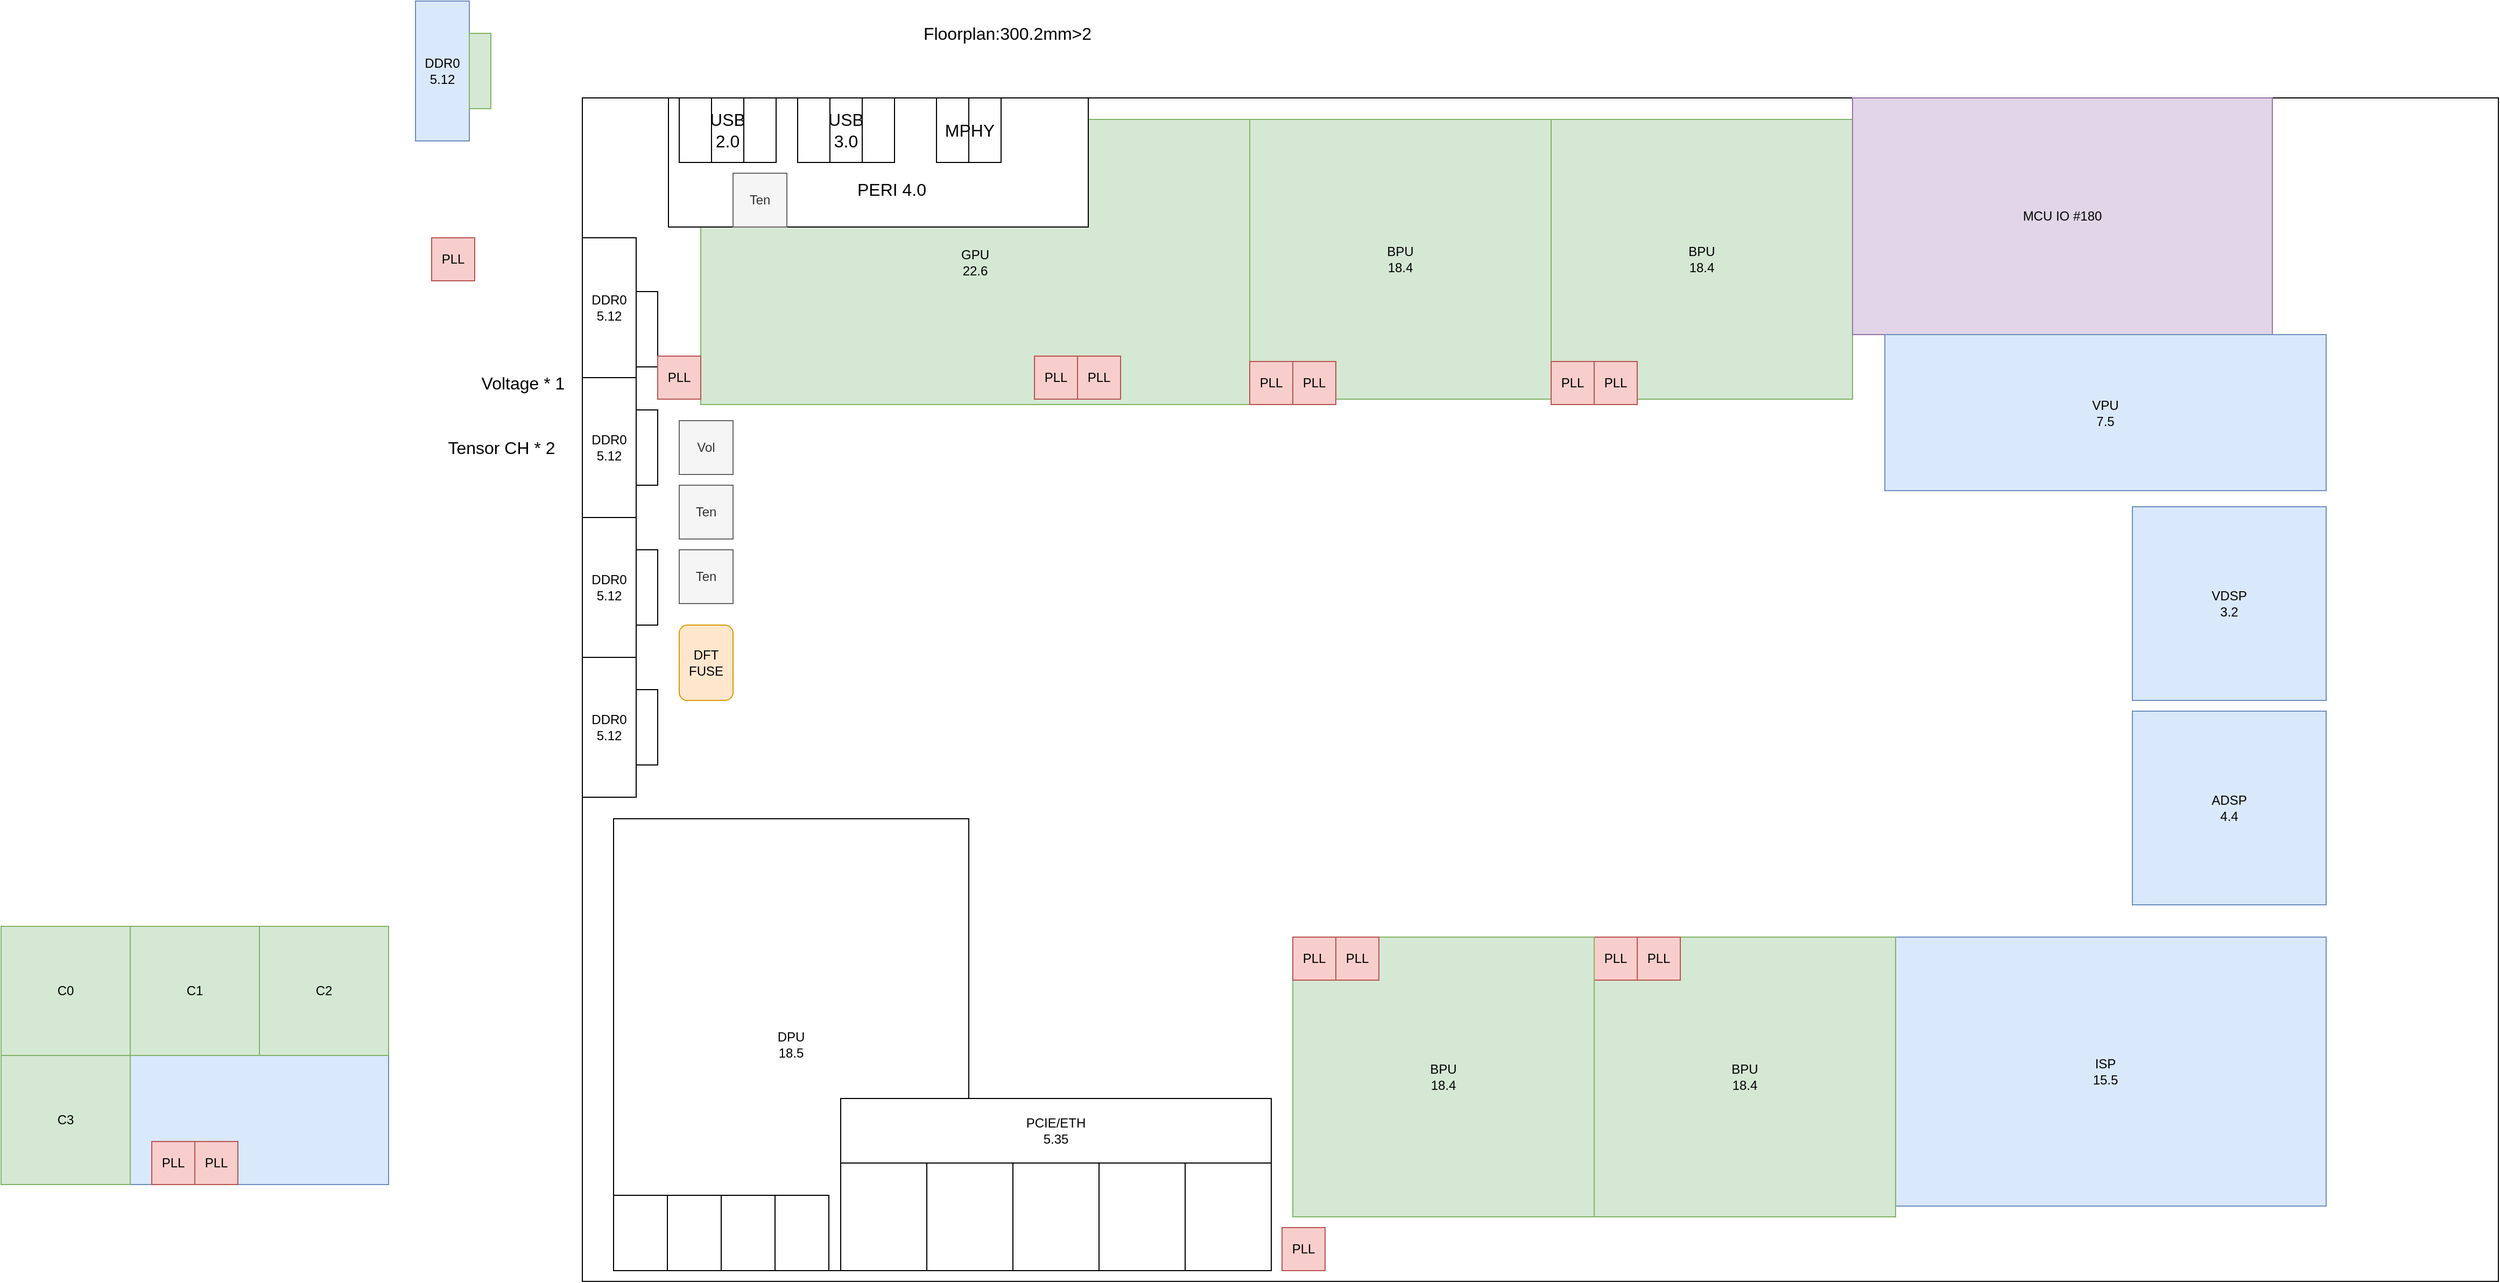 <mxfile version="24.3.0" type="github">
  <diagram name="第 1 页" id="jzE36-Lyo3FbMxssoEzt">
    <mxGraphModel dx="2337" dy="829" grid="1" gridSize="10" guides="1" tooltips="1" connect="1" arrows="1" fold="1" page="1" pageScale="1" pageWidth="827" pageHeight="1169" math="0" shadow="0">
      <root>
        <mxCell id="0" />
        <mxCell id="1" parent="0" />
        <mxCell id="yMf_5TeQI9ooikyt38Ds-1" value="" style="rounded=0;whiteSpace=wrap;html=1;" vertex="1" parent="1">
          <mxGeometry x="90" y="90" width="1780" height="1100" as="geometry" />
        </mxCell>
        <mxCell id="yMf_5TeQI9ooikyt38Ds-2" value="Floorplan:300.2mm&amp;gt;2" style="text;html=1;align=center;verticalAlign=middle;whiteSpace=wrap;rounded=0;fontSize=16;" vertex="1" parent="1">
          <mxGeometry x="390" y="10" width="190" height="40" as="geometry" />
        </mxCell>
        <mxCell id="yMf_5TeQI9ooikyt38Ds-3" value="DDR0&lt;div&gt;5.12&lt;/div&gt;" style="rounded=0;whiteSpace=wrap;html=1;" vertex="1" parent="1">
          <mxGeometry x="90" y="220" width="50" height="130" as="geometry" />
        </mxCell>
        <mxCell id="yMf_5TeQI9ooikyt38Ds-4" value="DDR0&lt;div&gt;5.12&lt;/div&gt;" style="rounded=0;whiteSpace=wrap;html=1;" vertex="1" parent="1">
          <mxGeometry x="90" y="350" width="50" height="130" as="geometry" />
        </mxCell>
        <mxCell id="yMf_5TeQI9ooikyt38Ds-5" value="DDR0&lt;div&gt;5.12&lt;/div&gt;" style="rounded=0;whiteSpace=wrap;html=1;" vertex="1" parent="1">
          <mxGeometry x="90" y="480" width="50" height="130" as="geometry" />
        </mxCell>
        <mxCell id="yMf_5TeQI9ooikyt38Ds-6" value="DDR0&lt;div&gt;5.12&lt;/div&gt;" style="rounded=0;whiteSpace=wrap;html=1;" vertex="1" parent="1">
          <mxGeometry x="90" y="610" width="50" height="130" as="geometry" />
        </mxCell>
        <mxCell id="yMf_5TeQI9ooikyt38Ds-7" value="Vol" style="whiteSpace=wrap;html=1;aspect=fixed;fillColor=#f5f5f5;fontColor=#333333;strokeColor=#666666;" vertex="1" parent="1">
          <mxGeometry x="180" y="390" width="50" height="50" as="geometry" />
        </mxCell>
        <mxCell id="yMf_5TeQI9ooikyt38Ds-8" value="Ten" style="whiteSpace=wrap;html=1;aspect=fixed;fillColor=#f5f5f5;fontColor=#333333;strokeColor=#666666;" vertex="1" parent="1">
          <mxGeometry x="180" y="450" width="50" height="50" as="geometry" />
        </mxCell>
        <mxCell id="yMf_5TeQI9ooikyt38Ds-9" value="Ten" style="whiteSpace=wrap;html=1;aspect=fixed;fillColor=#f5f5f5;fontColor=#333333;strokeColor=#666666;" vertex="1" parent="1">
          <mxGeometry x="180" y="510" width="50" height="50" as="geometry" />
        </mxCell>
        <mxCell id="yMf_5TeQI9ooikyt38Ds-10" value="Voltage * 1" style="text;html=1;align=center;verticalAlign=middle;whiteSpace=wrap;rounded=0;fontSize=16;" vertex="1" parent="1">
          <mxGeometry x="-10" y="340" width="90" height="30" as="geometry" />
        </mxCell>
        <mxCell id="yMf_5TeQI9ooikyt38Ds-11" value="Tensor CH * 2" style="text;html=1;align=center;verticalAlign=middle;whiteSpace=wrap;rounded=0;fontSize=16;" vertex="1" parent="1">
          <mxGeometry x="-50" y="400" width="130" height="30" as="geometry" />
        </mxCell>
        <mxCell id="yMf_5TeQI9ooikyt38Ds-12" value="DFT&lt;div&gt;FUSE&lt;/div&gt;" style="rounded=1;whiteSpace=wrap;html=1;fillColor=#ffe6cc;strokeColor=#d79b00;" vertex="1" parent="1">
          <mxGeometry x="180" y="580" width="50" height="70" as="geometry" />
        </mxCell>
        <mxCell id="yMf_5TeQI9ooikyt38Ds-13" value="" style="rounded=0;whiteSpace=wrap;html=1;" vertex="1" parent="1">
          <mxGeometry x="140" y="380" width="20" height="70" as="geometry" />
        </mxCell>
        <mxCell id="yMf_5TeQI9ooikyt38Ds-14" value="" style="rounded=0;whiteSpace=wrap;html=1;" vertex="1" parent="1">
          <mxGeometry x="140" y="270" width="20" height="70" as="geometry" />
        </mxCell>
        <mxCell id="yMf_5TeQI9ooikyt38Ds-15" value="" style="rounded=0;whiteSpace=wrap;html=1;" vertex="1" parent="1">
          <mxGeometry x="140" y="510" width="20" height="70" as="geometry" />
        </mxCell>
        <mxCell id="yMf_5TeQI9ooikyt38Ds-16" value="" style="rounded=0;whiteSpace=wrap;html=1;" vertex="1" parent="1">
          <mxGeometry x="140" y="640" width="20" height="70" as="geometry" />
        </mxCell>
        <mxCell id="yMf_5TeQI9ooikyt38Ds-17" value="PLL" style="whiteSpace=wrap;html=1;aspect=fixed;fillColor=#f8cecc;strokeColor=#b85450;" vertex="1" parent="1">
          <mxGeometry x="-50" y="220" width="40" height="40" as="geometry" />
        </mxCell>
        <mxCell id="yMf_5TeQI9ooikyt38Ds-19" value="DDR0&lt;div&gt;5.12&lt;/div&gt;" style="rounded=0;whiteSpace=wrap;html=1;fillColor=#dae8fc;strokeColor=#6c8ebf;" vertex="1" parent="1">
          <mxGeometry x="-65" width="50" height="130" as="geometry" />
        </mxCell>
        <mxCell id="yMf_5TeQI9ooikyt38Ds-20" value="" style="rounded=0;whiteSpace=wrap;html=1;fillColor=#d5e8d4;strokeColor=#82b366;" vertex="1" parent="1">
          <mxGeometry x="-15" y="30" width="20" height="70" as="geometry" />
        </mxCell>
        <mxCell id="yMf_5TeQI9ooikyt38Ds-35" value="GPU&lt;div&gt;22.6&lt;/div&gt;" style="rounded=0;whiteSpace=wrap;html=1;fillColor=#d5e8d4;strokeColor=#82b366;" vertex="1" parent="1">
          <mxGeometry x="200" y="110" width="510" height="265" as="geometry" />
        </mxCell>
        <mxCell id="yMf_5TeQI9ooikyt38Ds-18" value="" style="rounded=0;whiteSpace=wrap;html=1;" vertex="1" parent="1">
          <mxGeometry x="170" y="90" width="390" height="120" as="geometry" />
        </mxCell>
        <mxCell id="yMf_5TeQI9ooikyt38Ds-21" value="" style="rounded=0;whiteSpace=wrap;html=1;" vertex="1" parent="1">
          <mxGeometry x="180" y="90" width="30" height="60" as="geometry" />
        </mxCell>
        <mxCell id="yMf_5TeQI9ooikyt38Ds-22" value="" style="rounded=0;whiteSpace=wrap;html=1;" vertex="1" parent="1">
          <mxGeometry x="210" y="90" width="30" height="60" as="geometry" />
        </mxCell>
        <mxCell id="yMf_5TeQI9ooikyt38Ds-23" value="" style="rounded=0;whiteSpace=wrap;html=1;" vertex="1" parent="1">
          <mxGeometry x="240" y="90" width="30" height="60" as="geometry" />
        </mxCell>
        <mxCell id="yMf_5TeQI9ooikyt38Ds-24" value="" style="rounded=0;whiteSpace=wrap;html=1;" vertex="1" parent="1">
          <mxGeometry x="290" y="90" width="30" height="60" as="geometry" />
        </mxCell>
        <mxCell id="yMf_5TeQI9ooikyt38Ds-25" value="" style="rounded=0;whiteSpace=wrap;html=1;" vertex="1" parent="1">
          <mxGeometry x="320" y="90" width="30" height="60" as="geometry" />
        </mxCell>
        <mxCell id="yMf_5TeQI9ooikyt38Ds-26" value="" style="rounded=0;whiteSpace=wrap;html=1;" vertex="1" parent="1">
          <mxGeometry x="350" y="90" width="30" height="60" as="geometry" />
        </mxCell>
        <mxCell id="yMf_5TeQI9ooikyt38Ds-27" value="USB 2.0" style="text;html=1;align=center;verticalAlign=middle;whiteSpace=wrap;rounded=0;fontSize=16;" vertex="1" parent="1">
          <mxGeometry x="195" y="105" width="60" height="30" as="geometry" />
        </mxCell>
        <mxCell id="yMf_5TeQI9ooikyt38Ds-28" value="USB 3.0" style="text;html=1;align=center;verticalAlign=middle;whiteSpace=wrap;rounded=0;fontSize=16;" vertex="1" parent="1">
          <mxGeometry x="305" y="105" width="60" height="30" as="geometry" />
        </mxCell>
        <mxCell id="yMf_5TeQI9ooikyt38Ds-29" value="" style="rounded=0;whiteSpace=wrap;html=1;" vertex="1" parent="1">
          <mxGeometry x="419" y="90" width="30" height="60" as="geometry" />
        </mxCell>
        <mxCell id="yMf_5TeQI9ooikyt38Ds-30" value="" style="rounded=0;whiteSpace=wrap;html=1;" vertex="1" parent="1">
          <mxGeometry x="449" y="90" width="30" height="60" as="geometry" />
        </mxCell>
        <mxCell id="yMf_5TeQI9ooikyt38Ds-32" value="MPHY" style="text;html=1;align=center;verticalAlign=middle;whiteSpace=wrap;rounded=0;fontSize=16;" vertex="1" parent="1">
          <mxGeometry x="420" y="105" width="60" height="30" as="geometry" />
        </mxCell>
        <mxCell id="yMf_5TeQI9ooikyt38Ds-33" value="Ten" style="whiteSpace=wrap;html=1;aspect=fixed;fillColor=#f5f5f5;fontColor=#333333;strokeColor=#666666;" vertex="1" parent="1">
          <mxGeometry x="230" y="160" width="50" height="50" as="geometry" />
        </mxCell>
        <mxCell id="yMf_5TeQI9ooikyt38Ds-34" value="PERI 4.0" style="text;html=1;align=center;verticalAlign=middle;whiteSpace=wrap;rounded=0;fontSize=16;" vertex="1" parent="1">
          <mxGeometry x="320" y="160" width="115" height="30" as="geometry" />
        </mxCell>
        <mxCell id="yMf_5TeQI9ooikyt38Ds-36" value="BPU&lt;div&gt;18.4&lt;/div&gt;" style="rounded=0;whiteSpace=wrap;html=1;fillColor=#d5e8d4;strokeColor=#82b366;" vertex="1" parent="1">
          <mxGeometry x="710" y="110" width="280" height="260" as="geometry" />
        </mxCell>
        <mxCell id="yMf_5TeQI9ooikyt38Ds-37" value="PLL" style="whiteSpace=wrap;html=1;aspect=fixed;fillColor=#f8cecc;strokeColor=#b85450;" vertex="1" parent="1">
          <mxGeometry x="160" y="330" width="40" height="40" as="geometry" />
        </mxCell>
        <mxCell id="yMf_5TeQI9ooikyt38Ds-38" value="PLL" style="whiteSpace=wrap;html=1;aspect=fixed;fillColor=#f8cecc;strokeColor=#b85450;" vertex="1" parent="1">
          <mxGeometry x="510" y="330" width="40" height="40" as="geometry" />
        </mxCell>
        <mxCell id="yMf_5TeQI9ooikyt38Ds-39" value="PLL" style="whiteSpace=wrap;html=1;aspect=fixed;fillColor=#f8cecc;strokeColor=#b85450;" vertex="1" parent="1">
          <mxGeometry x="550" y="330" width="40" height="40" as="geometry" />
        </mxCell>
        <mxCell id="yMf_5TeQI9ooikyt38Ds-40" value="PLL" style="whiteSpace=wrap;html=1;aspect=fixed;fillColor=#f8cecc;strokeColor=#b85450;" vertex="1" parent="1">
          <mxGeometry x="710" y="335" width="40" height="40" as="geometry" />
        </mxCell>
        <mxCell id="yMf_5TeQI9ooikyt38Ds-41" value="PLL" style="whiteSpace=wrap;html=1;aspect=fixed;fillColor=#f8cecc;strokeColor=#b85450;" vertex="1" parent="1">
          <mxGeometry x="750" y="335" width="40" height="40" as="geometry" />
        </mxCell>
        <mxCell id="yMf_5TeQI9ooikyt38Ds-42" value="BPU&lt;div&gt;18.4&lt;/div&gt;" style="rounded=0;whiteSpace=wrap;html=1;fillColor=#d5e8d4;strokeColor=#82b366;" vertex="1" parent="1">
          <mxGeometry x="990" y="110" width="280" height="260" as="geometry" />
        </mxCell>
        <mxCell id="yMf_5TeQI9ooikyt38Ds-43" value="PLL" style="whiteSpace=wrap;html=1;aspect=fixed;fillColor=#f8cecc;strokeColor=#b85450;" vertex="1" parent="1">
          <mxGeometry x="990" y="335" width="40" height="40" as="geometry" />
        </mxCell>
        <mxCell id="yMf_5TeQI9ooikyt38Ds-44" value="PLL" style="whiteSpace=wrap;html=1;aspect=fixed;fillColor=#f8cecc;strokeColor=#b85450;" vertex="1" parent="1">
          <mxGeometry x="1030" y="335" width="40" height="40" as="geometry" />
        </mxCell>
        <mxCell id="yMf_5TeQI9ooikyt38Ds-45" value="MCU IO #180" style="rounded=0;whiteSpace=wrap;html=1;fillColor=#e1d5e7;strokeColor=#9673a6;" vertex="1" parent="1">
          <mxGeometry x="1270" y="90" width="390" height="220" as="geometry" />
        </mxCell>
        <mxCell id="yMf_5TeQI9ooikyt38Ds-46" value="VPU&lt;div&gt;7.5&lt;/div&gt;" style="rounded=0;whiteSpace=wrap;html=1;fillColor=#dae8fc;strokeColor=#6c8ebf;" vertex="1" parent="1">
          <mxGeometry x="1300" y="310" width="410" height="145" as="geometry" />
        </mxCell>
        <mxCell id="yMf_5TeQI9ooikyt38Ds-47" value="VDSP&lt;div&gt;3.2&lt;/div&gt;" style="rounded=0;whiteSpace=wrap;html=1;fillColor=#dae8fc;strokeColor=#6c8ebf;" vertex="1" parent="1">
          <mxGeometry x="1530" y="470" width="180" height="180" as="geometry" />
        </mxCell>
        <mxCell id="yMf_5TeQI9ooikyt38Ds-48" value="ADSP&lt;div&gt;4.4&lt;/div&gt;" style="rounded=0;whiteSpace=wrap;html=1;fillColor=#dae8fc;strokeColor=#6c8ebf;" vertex="1" parent="1">
          <mxGeometry x="1530" y="660" width="180" height="180" as="geometry" />
        </mxCell>
        <mxCell id="yMf_5TeQI9ooikyt38Ds-49" value="ISP&lt;div&gt;15.5&lt;/div&gt;" style="rounded=0;whiteSpace=wrap;html=1;fillColor=#dae8fc;strokeColor=#6c8ebf;" vertex="1" parent="1">
          <mxGeometry x="1300" y="870" width="410" height="250" as="geometry" />
        </mxCell>
        <mxCell id="yMf_5TeQI9ooikyt38Ds-50" value="BPU&lt;div&gt;18.4&lt;/div&gt;" style="rounded=0;whiteSpace=wrap;html=1;fillColor=#d5e8d4;strokeColor=#82b366;" vertex="1" parent="1">
          <mxGeometry x="1030" y="870" width="280" height="260" as="geometry" />
        </mxCell>
        <mxCell id="yMf_5TeQI9ooikyt38Ds-51" value="PLL" style="whiteSpace=wrap;html=1;aspect=fixed;fillColor=#f8cecc;strokeColor=#b85450;" vertex="1" parent="1">
          <mxGeometry x="1030" y="870" width="40" height="40" as="geometry" />
        </mxCell>
        <mxCell id="yMf_5TeQI9ooikyt38Ds-52" value="PLL" style="whiteSpace=wrap;html=1;aspect=fixed;fillColor=#f8cecc;strokeColor=#b85450;" vertex="1" parent="1">
          <mxGeometry x="1070" y="870" width="40" height="40" as="geometry" />
        </mxCell>
        <mxCell id="yMf_5TeQI9ooikyt38Ds-53" value="BPU&lt;div&gt;18.4&lt;/div&gt;" style="rounded=0;whiteSpace=wrap;html=1;fillColor=#d5e8d4;strokeColor=#82b366;" vertex="1" parent="1">
          <mxGeometry x="750" y="870" width="280" height="260" as="geometry" />
        </mxCell>
        <mxCell id="yMf_5TeQI9ooikyt38Ds-54" value="PLL" style="whiteSpace=wrap;html=1;aspect=fixed;fillColor=#f8cecc;strokeColor=#b85450;" vertex="1" parent="1">
          <mxGeometry x="750" y="870" width="40" height="40" as="geometry" />
        </mxCell>
        <mxCell id="yMf_5TeQI9ooikyt38Ds-55" value="PLL" style="whiteSpace=wrap;html=1;aspect=fixed;fillColor=#f8cecc;strokeColor=#b85450;" vertex="1" parent="1">
          <mxGeometry x="790" y="870" width="40" height="40" as="geometry" />
        </mxCell>
        <mxCell id="yMf_5TeQI9ooikyt38Ds-62" value="PLL" style="whiteSpace=wrap;html=1;aspect=fixed;fillColor=#f8cecc;strokeColor=#b85450;" vertex="1" parent="1">
          <mxGeometry x="740" y="1140" width="40" height="40" as="geometry" />
        </mxCell>
        <mxCell id="yMf_5TeQI9ooikyt38Ds-63" value="DPU&lt;div&gt;18.5&lt;/div&gt;" style="rounded=0;whiteSpace=wrap;html=1;" vertex="1" parent="1">
          <mxGeometry x="119" y="760" width="330" height="420" as="geometry" />
        </mxCell>
        <mxCell id="yMf_5TeQI9ooikyt38Ds-56" value="PCIE/ETH&lt;div&gt;5.35&lt;/div&gt;" style="rounded=0;whiteSpace=wrap;html=1;" vertex="1" parent="1">
          <mxGeometry x="330" y="1020" width="400" height="60" as="geometry" />
        </mxCell>
        <mxCell id="yMf_5TeQI9ooikyt38Ds-57" value="" style="rounded=0;whiteSpace=wrap;html=1;" vertex="1" parent="1">
          <mxGeometry x="330" y="1080" width="80" height="100" as="geometry" />
        </mxCell>
        <mxCell id="yMf_5TeQI9ooikyt38Ds-58" value="" style="rounded=0;whiteSpace=wrap;html=1;" vertex="1" parent="1">
          <mxGeometry x="410" y="1080" width="80" height="100" as="geometry" />
        </mxCell>
        <mxCell id="yMf_5TeQI9ooikyt38Ds-59" value="" style="rounded=0;whiteSpace=wrap;html=1;" vertex="1" parent="1">
          <mxGeometry x="490" y="1080" width="80" height="100" as="geometry" />
        </mxCell>
        <mxCell id="yMf_5TeQI9ooikyt38Ds-60" value="" style="rounded=0;whiteSpace=wrap;html=1;" vertex="1" parent="1">
          <mxGeometry x="570" y="1080" width="80" height="100" as="geometry" />
        </mxCell>
        <mxCell id="yMf_5TeQI9ooikyt38Ds-61" value="" style="rounded=0;whiteSpace=wrap;html=1;" vertex="1" parent="1">
          <mxGeometry x="650" y="1080" width="80" height="100" as="geometry" />
        </mxCell>
        <mxCell id="yMf_5TeQI9ooikyt38Ds-64" value="" style="rounded=0;whiteSpace=wrap;html=1;" vertex="1" parent="1">
          <mxGeometry x="119" y="1110" width="50" height="70" as="geometry" />
        </mxCell>
        <mxCell id="yMf_5TeQI9ooikyt38Ds-65" value="" style="rounded=0;whiteSpace=wrap;html=1;" vertex="1" parent="1">
          <mxGeometry x="169" y="1110" width="50" height="70" as="geometry" />
        </mxCell>
        <mxCell id="yMf_5TeQI9ooikyt38Ds-66" value="" style="rounded=0;whiteSpace=wrap;html=1;" vertex="1" parent="1">
          <mxGeometry x="219" y="1110" width="50" height="70" as="geometry" />
        </mxCell>
        <mxCell id="yMf_5TeQI9ooikyt38Ds-67" value="" style="rounded=0;whiteSpace=wrap;html=1;" vertex="1" parent="1">
          <mxGeometry x="269" y="1110" width="50" height="70" as="geometry" />
        </mxCell>
        <mxCell id="yMf_5TeQI9ooikyt38Ds-68" value="" style="rounded=0;whiteSpace=wrap;html=1;fillColor=#dae8fc;strokeColor=#6c8ebf;" vertex="1" parent="1">
          <mxGeometry x="-450" y="860" width="360" height="240" as="geometry" />
        </mxCell>
        <mxCell id="yMf_5TeQI9ooikyt38Ds-70" value="C0" style="whiteSpace=wrap;html=1;aspect=fixed;fillColor=#d5e8d4;strokeColor=#82b366;" vertex="1" parent="1">
          <mxGeometry x="-450" y="860" width="120" height="120" as="geometry" />
        </mxCell>
        <mxCell id="yMf_5TeQI9ooikyt38Ds-71" value="C1" style="whiteSpace=wrap;html=1;aspect=fixed;fillColor=#d5e8d4;strokeColor=#82b366;" vertex="1" parent="1">
          <mxGeometry x="-330" y="860" width="120" height="120" as="geometry" />
        </mxCell>
        <mxCell id="yMf_5TeQI9ooikyt38Ds-72" value="C2" style="whiteSpace=wrap;html=1;aspect=fixed;fillColor=#d5e8d4;strokeColor=#82b366;" vertex="1" parent="1">
          <mxGeometry x="-210" y="860" width="120" height="120" as="geometry" />
        </mxCell>
        <mxCell id="yMf_5TeQI9ooikyt38Ds-73" value="C3" style="whiteSpace=wrap;html=1;aspect=fixed;fillColor=#d5e8d4;strokeColor=#82b366;" vertex="1" parent="1">
          <mxGeometry x="-450" y="980" width="120" height="120" as="geometry" />
        </mxCell>
        <mxCell id="yMf_5TeQI9ooikyt38Ds-75" value="PLL" style="whiteSpace=wrap;html=1;aspect=fixed;fillColor=#f8cecc;strokeColor=#b85450;" vertex="1" parent="1">
          <mxGeometry x="-310" y="1060" width="40" height="40" as="geometry" />
        </mxCell>
        <mxCell id="yMf_5TeQI9ooikyt38Ds-76" value="PLL" style="whiteSpace=wrap;html=1;aspect=fixed;fillColor=#f8cecc;strokeColor=#b85450;" vertex="1" parent="1">
          <mxGeometry x="-270" y="1060" width="40" height="40" as="geometry" />
        </mxCell>
      </root>
    </mxGraphModel>
  </diagram>
</mxfile>
